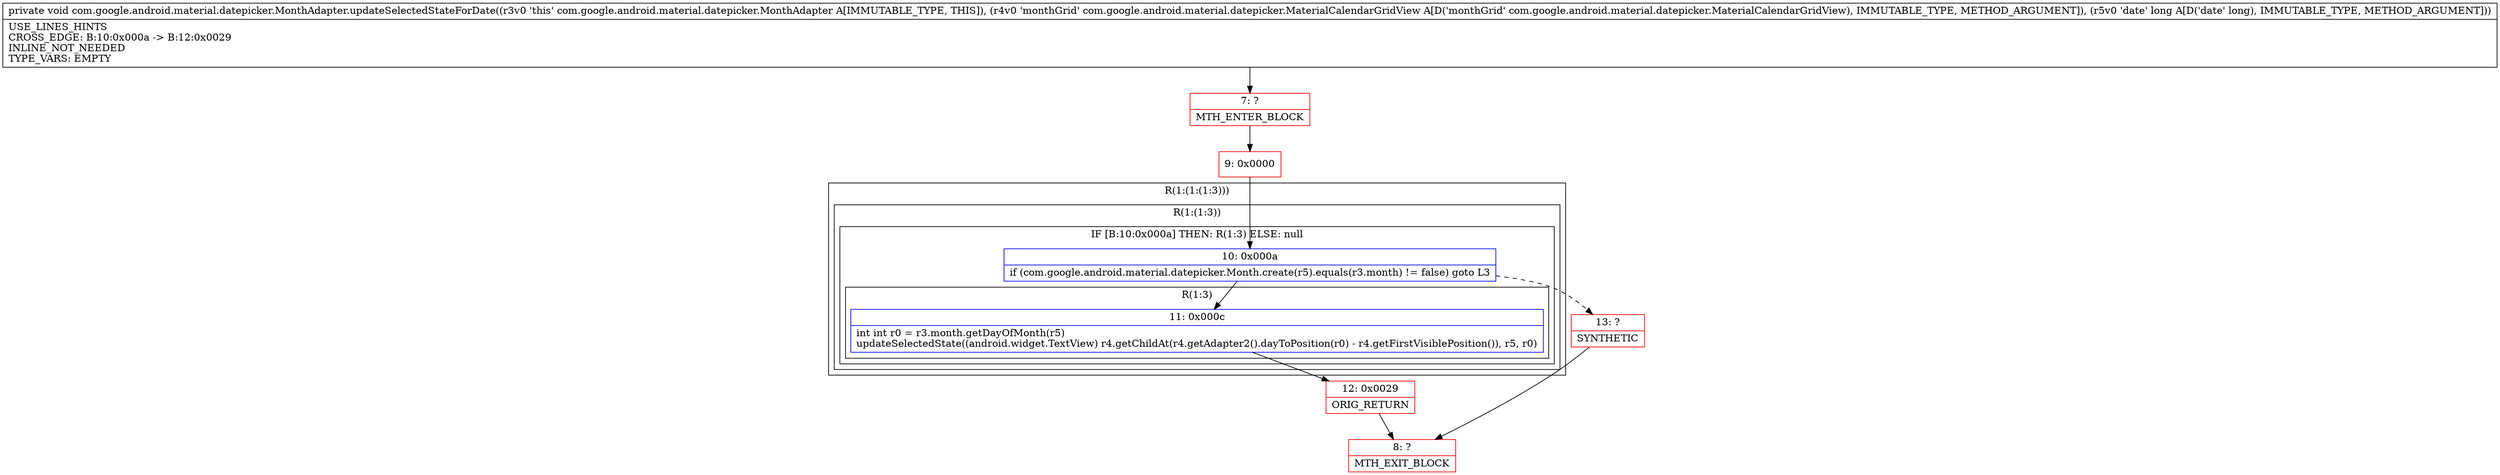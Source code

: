 digraph "CFG forcom.google.android.material.datepicker.MonthAdapter.updateSelectedStateForDate(Lcom\/google\/android\/material\/datepicker\/MaterialCalendarGridView;J)V" {
subgraph cluster_Region_544879337 {
label = "R(1:(1:(1:3)))";
node [shape=record,color=blue];
subgraph cluster_Region_707370784 {
label = "R(1:(1:3))";
node [shape=record,color=blue];
subgraph cluster_IfRegion_1735681436 {
label = "IF [B:10:0x000a] THEN: R(1:3) ELSE: null";
node [shape=record,color=blue];
Node_10 [shape=record,label="{10\:\ 0x000a|if (com.google.android.material.datepicker.Month.create(r5).equals(r3.month) != false) goto L3\l}"];
subgraph cluster_Region_618431044 {
label = "R(1:3)";
node [shape=record,color=blue];
Node_11 [shape=record,label="{11\:\ 0x000c|int int r0 = r3.month.getDayOfMonth(r5)\lupdateSelectedState((android.widget.TextView) r4.getChildAt(r4.getAdapter2().dayToPosition(r0) \- r4.getFirstVisiblePosition()), r5, r0)\l}"];
}
}
}
}
Node_7 [shape=record,color=red,label="{7\:\ ?|MTH_ENTER_BLOCK\l}"];
Node_9 [shape=record,color=red,label="{9\:\ 0x0000}"];
Node_12 [shape=record,color=red,label="{12\:\ 0x0029|ORIG_RETURN\l}"];
Node_8 [shape=record,color=red,label="{8\:\ ?|MTH_EXIT_BLOCK\l}"];
Node_13 [shape=record,color=red,label="{13\:\ ?|SYNTHETIC\l}"];
MethodNode[shape=record,label="{private void com.google.android.material.datepicker.MonthAdapter.updateSelectedStateForDate((r3v0 'this' com.google.android.material.datepicker.MonthAdapter A[IMMUTABLE_TYPE, THIS]), (r4v0 'monthGrid' com.google.android.material.datepicker.MaterialCalendarGridView A[D('monthGrid' com.google.android.material.datepicker.MaterialCalendarGridView), IMMUTABLE_TYPE, METHOD_ARGUMENT]), (r5v0 'date' long A[D('date' long), IMMUTABLE_TYPE, METHOD_ARGUMENT]))  | USE_LINES_HINTS\lCROSS_EDGE: B:10:0x000a \-\> B:12:0x0029\lINLINE_NOT_NEEDED\lTYPE_VARS: EMPTY\l}"];
MethodNode -> Node_7;Node_10 -> Node_11;
Node_10 -> Node_13[style=dashed];
Node_11 -> Node_12;
Node_7 -> Node_9;
Node_9 -> Node_10;
Node_12 -> Node_8;
Node_13 -> Node_8;
}


